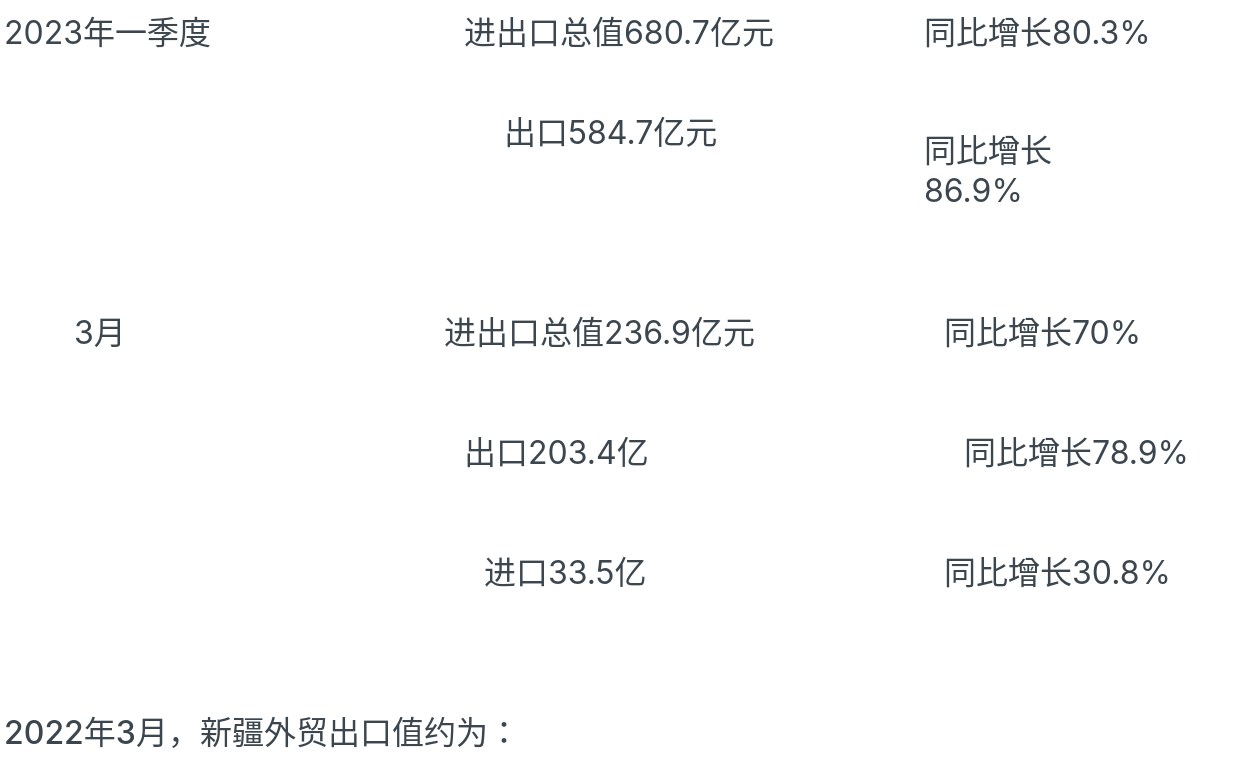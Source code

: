 <mxfile>
    <diagram id="ElZNcPaxBDQSJ-Y8AFIi" name="第 1 页">
        <mxGraphModel dx="753" dy="469" grid="1" gridSize="10" guides="1" tooltips="1" connect="1" arrows="1" fold="1" page="1" pageScale="1" pageWidth="827" pageHeight="1169" math="0" shadow="0">
            <root>
                <mxCell id="0"/>
                <mxCell id="1" parent="0"/>
                <mxCell id="2" value="&lt;span style=&quot;color: rgb(60, 70, 79); font-family: -apple-system, BlinkMacSystemFont, &amp;quot;PingFang SC&amp;quot;, &amp;quot;Segoe UI&amp;quot;, &amp;quot;Microsoft YaHei&amp;quot;, &amp;quot;Hiragino Sans GB&amp;quot;, &amp;quot;Helvetica Neue&amp;quot;, Helvetica, Arial, sans-serif; font-size: 16px; font-style: normal; font-variant-ligatures: normal; font-variant-caps: normal; font-weight: 400; letter-spacing: normal; orphans: 2; text-align: start; text-indent: 0px; text-transform: none; widows: 2; word-spacing: 0px; -webkit-text-stroke-width: 0px; background-color: rgb(255, 255, 255); text-decoration-thickness: initial; text-decoration-style: initial; text-decoration-color: initial; float: none; display: inline !important;&quot;&gt;2023年一季度&lt;/span&gt;" style="text;whiteSpace=wrap;html=1;" vertex="1" parent="1">
                    <mxGeometry x="40" y="50" width="130" height="40" as="geometry"/>
                </mxCell>
                <mxCell id="4" value="&lt;span style=&quot;color: rgb(60, 70, 79); font-family: -apple-system, BlinkMacSystemFont, &amp;quot;PingFang SC&amp;quot;, &amp;quot;Segoe UI&amp;quot;, &amp;quot;Microsoft YaHei&amp;quot;, &amp;quot;Hiragino Sans GB&amp;quot;, &amp;quot;Helvetica Neue&amp;quot;, Helvetica, Arial, sans-serif; font-size: 16px; font-style: normal; font-variant-ligatures: normal; font-variant-caps: normal; font-weight: 400; letter-spacing: normal; orphans: 2; text-align: start; text-indent: 0px; text-transform: none; widows: 2; word-spacing: 0px; -webkit-text-stroke-width: 0px; background-color: rgb(255, 255, 255); text-decoration-thickness: initial; text-decoration-style: initial; text-decoration-color: initial; float: none; display: inline !important;&quot;&gt;同比增长80.3%&lt;/span&gt;" style="text;whiteSpace=wrap;html=1;" vertex="1" parent="1">
                    <mxGeometry x="500" y="50" width="140" height="40" as="geometry"/>
                </mxCell>
                <mxCell id="5" value="&lt;span style=&quot;color: rgb(60, 70, 79); font-family: -apple-system, BlinkMacSystemFont, &amp;quot;PingFang SC&amp;quot;, &amp;quot;Segoe UI&amp;quot;, &amp;quot;Microsoft YaHei&amp;quot;, &amp;quot;Hiragino Sans GB&amp;quot;, &amp;quot;Helvetica Neue&amp;quot;, Helvetica, Arial, sans-serif; font-size: 16px; font-style: normal; font-variant-ligatures: normal; font-variant-caps: normal; font-weight: 400; letter-spacing: normal; orphans: 2; text-align: start; text-indent: 0px; text-transform: none; widows: 2; word-spacing: 0px; -webkit-text-stroke-width: 0px; background-color: rgb(255, 255, 255); text-decoration-thickness: initial; text-decoration-style: initial; text-decoration-color: initial; float: none; display: inline !important;&quot;&gt;进出口总值680.7亿元&lt;/span&gt;" style="text;whiteSpace=wrap;html=1;" vertex="1" parent="1">
                    <mxGeometry x="270" y="50" width="180" height="40" as="geometry"/>
                </mxCell>
                <mxCell id="6" value="&lt;span style=&quot;color: rgb(60, 70, 79); font-family: -apple-system, BlinkMacSystemFont, &amp;quot;PingFang SC&amp;quot;, &amp;quot;Segoe UI&amp;quot;, &amp;quot;Microsoft YaHei&amp;quot;, &amp;quot;Hiragino Sans GB&amp;quot;, &amp;quot;Helvetica Neue&amp;quot;, Helvetica, Arial, sans-serif; font-size: 16px; font-style: normal; font-variant-ligatures: normal; font-variant-caps: normal; font-weight: 400; letter-spacing: normal; orphans: 2; text-align: start; text-indent: 0px; text-transform: none; widows: 2; word-spacing: 0px; -webkit-text-stroke-width: 0px; background-color: rgb(255, 255, 255); text-decoration-thickness: initial; text-decoration-style: initial; text-decoration-color: initial; float: none; display: inline !important;&quot;&gt;出口584.7亿元&lt;/span&gt;" style="text;whiteSpace=wrap;html=1;" vertex="1" parent="1">
                    <mxGeometry x="290" y="100" width="140" height="40" as="geometry"/>
                </mxCell>
                <mxCell id="7" value="&#10;&lt;span style=&quot;color: rgb(60, 70, 79); font-family: -apple-system, BlinkMacSystemFont, &amp;quot;PingFang SC&amp;quot;, &amp;quot;Segoe UI&amp;quot;, &amp;quot;Microsoft YaHei&amp;quot;, &amp;quot;Hiragino Sans GB&amp;quot;, &amp;quot;Helvetica Neue&amp;quot;, Helvetica, Arial, sans-serif; font-size: 16px; font-style: normal; font-variant-ligatures: normal; font-variant-caps: normal; font-weight: 400; letter-spacing: normal; orphans: 2; text-align: start; text-indent: 0px; text-transform: none; widows: 2; word-spacing: 0px; -webkit-text-stroke-width: 0px; background-color: rgb(255, 255, 255); text-decoration-thickness: initial; text-decoration-style: initial; text-decoration-color: initial; float: none; display: inline !important;&quot;&gt;同比增长86.9%&lt;/span&gt;&#10;&#10;" style="text;whiteSpace=wrap;html=1;" vertex="1" parent="1">
                    <mxGeometry x="500" y="95" width="110" height="50" as="geometry"/>
                </mxCell>
                <mxCell id="8" value="&lt;span style=&quot;color: rgb(60, 70, 79); font-family: -apple-system, BlinkMacSystemFont, &amp;quot;PingFang SC&amp;quot;, &amp;quot;Segoe UI&amp;quot;, &amp;quot;Microsoft YaHei&amp;quot;, &amp;quot;Hiragino Sans GB&amp;quot;, &amp;quot;Helvetica Neue&amp;quot;, Helvetica, Arial, sans-serif; font-size: 16px; font-style: normal; font-variant-ligatures: normal; font-variant-caps: normal; font-weight: 400; letter-spacing: normal; orphans: 2; text-align: start; text-indent: 0px; text-transform: none; widows: 2; word-spacing: 0px; -webkit-text-stroke-width: 0px; background-color: rgb(255, 255, 255); text-decoration-thickness: initial; text-decoration-style: initial; text-decoration-color: initial; float: none; display: inline !important;&quot;&gt;3月&lt;/span&gt;" style="text;whiteSpace=wrap;html=1;" vertex="1" parent="1">
                    <mxGeometry x="75" y="200" width="60" height="40" as="geometry"/>
                </mxCell>
                <mxCell id="9" value="&lt;span style=&quot;color: rgb(60, 70, 79); font-family: -apple-system, BlinkMacSystemFont, &amp;quot;PingFang SC&amp;quot;, &amp;quot;Segoe UI&amp;quot;, &amp;quot;Microsoft YaHei&amp;quot;, &amp;quot;Hiragino Sans GB&amp;quot;, &amp;quot;Helvetica Neue&amp;quot;, Helvetica, Arial, sans-serif; font-size: 16px; font-style: normal; font-variant-ligatures: normal; font-variant-caps: normal; font-weight: 400; letter-spacing: normal; orphans: 2; text-align: start; text-indent: 0px; text-transform: none; widows: 2; word-spacing: 0px; -webkit-text-stroke-width: 0px; background-color: rgb(255, 255, 255); text-decoration-thickness: initial; text-decoration-style: initial; text-decoration-color: initial; float: none; display: inline !important;&quot;&gt;进出口总值236.9亿元&lt;/span&gt;" style="text;whiteSpace=wrap;html=1;" vertex="1" parent="1">
                    <mxGeometry x="260" y="200" width="180" height="40" as="geometry"/>
                </mxCell>
                <mxCell id="10" value="&lt;span style=&quot;color: rgb(60, 70, 79); font-family: -apple-system, BlinkMacSystemFont, &amp;quot;PingFang SC&amp;quot;, &amp;quot;Segoe UI&amp;quot;, &amp;quot;Microsoft YaHei&amp;quot;, &amp;quot;Hiragino Sans GB&amp;quot;, &amp;quot;Helvetica Neue&amp;quot;, Helvetica, Arial, sans-serif; font-size: 16px; font-style: normal; font-variant-ligatures: normal; font-variant-caps: normal; font-weight: 400; letter-spacing: normal; orphans: 2; text-align: start; text-indent: 0px; text-transform: none; widows: 2; word-spacing: 0px; -webkit-text-stroke-width: 0px; background-color: rgb(255, 255, 255); text-decoration-thickness: initial; text-decoration-style: initial; text-decoration-color: initial; float: none; display: inline !important;&quot;&gt;同比增长70%&lt;/span&gt;" style="text;whiteSpace=wrap;html=1;" vertex="1" parent="1">
                    <mxGeometry x="510" y="200" width="130" height="40" as="geometry"/>
                </mxCell>
                <mxCell id="11" value="&lt;span style=&quot;color: rgb(60, 70, 79); font-family: -apple-system, BlinkMacSystemFont, &amp;quot;PingFang SC&amp;quot;, &amp;quot;Segoe UI&amp;quot;, &amp;quot;Microsoft YaHei&amp;quot;, &amp;quot;Hiragino Sans GB&amp;quot;, &amp;quot;Helvetica Neue&amp;quot;, Helvetica, Arial, sans-serif; font-size: 16px; font-style: normal; font-variant-ligatures: normal; font-variant-caps: normal; font-weight: 400; letter-spacing: normal; orphans: 2; text-align: start; text-indent: 0px; text-transform: none; widows: 2; word-spacing: 0px; -webkit-text-stroke-width: 0px; background-color: rgb(255, 255, 255); text-decoration-thickness: initial; text-decoration-style: initial; text-decoration-color: initial; float: none; display: inline !important;&quot;&gt;出口203.4亿&lt;/span&gt;" style="text;whiteSpace=wrap;html=1;" vertex="1" parent="1">
                    <mxGeometry x="270" y="260" width="120" height="40" as="geometry"/>
                </mxCell>
                <mxCell id="12" value="&lt;span style=&quot;color: rgb(60, 70, 79); font-family: -apple-system, BlinkMacSystemFont, &amp;quot;PingFang SC&amp;quot;, &amp;quot;Segoe UI&amp;quot;, &amp;quot;Microsoft YaHei&amp;quot;, &amp;quot;Hiragino Sans GB&amp;quot;, &amp;quot;Helvetica Neue&amp;quot;, Helvetica, Arial, sans-serif; font-size: 16px; font-style: normal; font-variant-ligatures: normal; font-variant-caps: normal; font-weight: 400; letter-spacing: normal; orphans: 2; text-align: start; text-indent: 0px; text-transform: none; widows: 2; word-spacing: 0px; -webkit-text-stroke-width: 0px; background-color: rgb(255, 255, 255); text-decoration-thickness: initial; text-decoration-style: initial; text-decoration-color: initial; float: none; display: inline !important;&quot;&gt;同比增长78.9%&lt;/span&gt;" style="text;whiteSpace=wrap;html=1;" vertex="1" parent="1">
                    <mxGeometry x="520" y="260" width="140" height="40" as="geometry"/>
                </mxCell>
                <mxCell id="13" value="&lt;span style=&quot;color: rgb(60, 70, 79); font-family: -apple-system, BlinkMacSystemFont, &amp;quot;PingFang SC&amp;quot;, &amp;quot;Segoe UI&amp;quot;, &amp;quot;Microsoft YaHei&amp;quot;, &amp;quot;Hiragino Sans GB&amp;quot;, &amp;quot;Helvetica Neue&amp;quot;, Helvetica, Arial, sans-serif; font-size: 16px; font-style: normal; font-variant-ligatures: normal; font-variant-caps: normal; font-weight: 400; letter-spacing: normal; orphans: 2; text-align: start; text-indent: 0px; text-transform: none; widows: 2; word-spacing: 0px; -webkit-text-stroke-width: 0px; background-color: rgb(255, 255, 255); text-decoration-thickness: initial; text-decoration-style: initial; text-decoration-color: initial; float: none; display: inline !important;&quot;&gt;进口33.5亿&lt;/span&gt;" style="text;whiteSpace=wrap;html=1;" vertex="1" parent="1">
                    <mxGeometry x="280" y="320" width="110" height="40" as="geometry"/>
                </mxCell>
                <mxCell id="14" value="&lt;span style=&quot;color: rgb(60, 70, 79); font-family: -apple-system, BlinkMacSystemFont, &amp;quot;PingFang SC&amp;quot;, &amp;quot;Segoe UI&amp;quot;, &amp;quot;Microsoft YaHei&amp;quot;, &amp;quot;Hiragino Sans GB&amp;quot;, &amp;quot;Helvetica Neue&amp;quot;, Helvetica, Arial, sans-serif; font-size: 16px; font-style: normal; font-variant-ligatures: normal; font-variant-caps: normal; font-weight: 400; letter-spacing: normal; orphans: 2; text-align: start; text-indent: 0px; text-transform: none; widows: 2; word-spacing: 0px; -webkit-text-stroke-width: 0px; background-color: rgb(255, 255, 255); text-decoration-thickness: initial; text-decoration-style: initial; text-decoration-color: initial; float: none; display: inline !important;&quot;&gt;同比增长30.8%&lt;/span&gt;" style="text;whiteSpace=wrap;html=1;" vertex="1" parent="1">
                    <mxGeometry x="510" y="320" width="140" height="40" as="geometry"/>
                </mxCell>
                <mxCell id="15" value="&lt;span style=&quot;color: rgb(60, 70, 79); font-family: -apple-system, BlinkMacSystemFont, &amp;quot;PingFang SC&amp;quot;, &amp;quot;Segoe UI&amp;quot;, &amp;quot;Microsoft YaHei&amp;quot;, &amp;quot;Hiragino Sans GB&amp;quot;, &amp;quot;Helvetica Neue&amp;quot;, Helvetica, Arial, sans-serif; font-size: 16px; font-style: normal; font-variant-ligatures: normal; font-variant-caps: normal; font-weight: 500; letter-spacing: normal; orphans: 2; text-align: start; text-indent: 0px; text-transform: none; widows: 2; word-spacing: 0px; -webkit-text-stroke-width: 0px; background-color: rgb(255, 255, 255); text-decoration-thickness: initial; text-decoration-style: initial; text-decoration-color: initial; float: none; display: inline !important;&quot;&gt;2022年3月，新疆外贸出口值约为：&lt;/span&gt;" style="text;whiteSpace=wrap;html=1;" vertex="1" parent="1">
                    <mxGeometry x="40" y="400" width="290" height="40" as="geometry"/>
                </mxCell>
            </root>
        </mxGraphModel>
    </diagram>
</mxfile>
